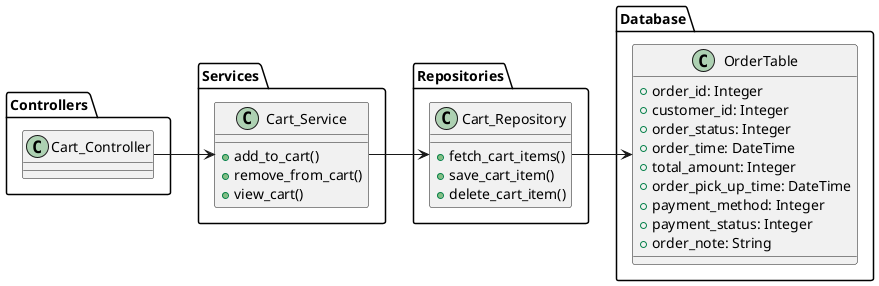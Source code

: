 ' 購物車模組類別圖
@startuml Cart_Module
left to right direction

package "Controllers" {
    class Cart_Controller
}

package "Services" {
    class Cart_Service {
        +add_to_cart()
        +remove_from_cart()
        +view_cart()
    }
}

package "Repositories" {
    class Cart_Repository {
        +fetch_cart_items()
        +save_cart_item()
        +delete_cart_item()
    }
}

package "Database" {
    class OrderTable {
        +order_id: Integer
        +customer_id: Integer
        +order_status: Integer
        +order_time: DateTime
        +total_amount: Integer
        +order_pick_up_time: DateTime
        +payment_method: Integer
        +payment_status: Integer
        +order_note: String
    }
}

Cart_Controller --> Cart_Service
Cart_Service --> Cart_Repository
Cart_Repository --> OrderTable

@enduml